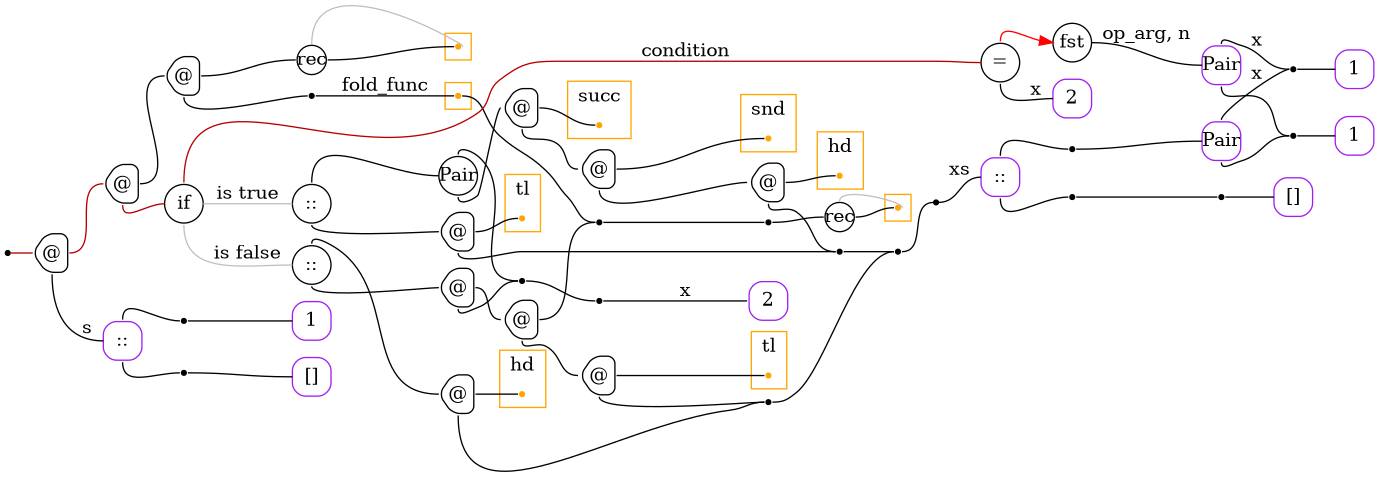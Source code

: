 digraph G {
  rankdir=LR;
  edge[arrowhead=none,arrowtail=none];
  node[fixedsize=true,shape=circle]
  size="9.201041666666667,5.219270833333334";
  labeldistance=0;
  nodesep=.175;
  ranksep=.175;

 nd1[shape=point];
   nd15[label="1",tooltip="nd15-ConstGraph",style=rounded,orientation=90,shape=square,width=.4,height=.4,color="purple"];
   nd21[label="2",tooltip="nd21-ConstGraph",style=rounded,orientation=90,shape=square,width=.4,height=.4,color="purple"];
   nd27[label="1",tooltip="nd27-ConstGraph",style=rounded,orientation=90,shape=square,width=.4,height=.4,color="purple"];
   nd32[label="[]",tooltip="nd32-ConstEmptyGraph",style=rounded,orientation=90,shape=square,width=.4,height=.4,color="purple"];
 subgraph cluster_nd174 {
   graph[style=fill,color="orange"];
   ndcluster_nd174[tooltip="nd174",orientation=90,shape=point,color="orange"];
 };
 nd379[label="rec",tooltip="nd379-RecurGraph",style=rounded,width=.3,height=.3,color="#000000"];
   subgraph cluster_nd383 {
     graph[style=fill,color="orange"];
     ndcluster_nd383[tooltip="nd383",orientation=90,shape=point,color="orange"];
   };
 nd673[label=" ",tooltip="nd673-ContractGraph",style=rounded,orientation=90,shape=point];
   nd592[label="1",tooltip="nd592-ConstGraph",style=rounded,orientation=90,shape=square,width=.4,height=.4,color="purple"];
   nd596[label="[]",tooltip="nd596-ConstEmptyGraph",style=rounded,orientation=90,shape=square,width=.4,height=.4,color="purple"];
   nd686[label="Pair",tooltip="nd686-ConstPairGraph",style=rounded,orientation=90,shape=square,width=.4,height=.4,color="purple"];
   nd692[label="::",tooltip="nd692-ConstListGraph",style=rounded,orientation=90,shape=square,width=.4,height=.4,color="purple"];
 nd696[label="rec",tooltip="nd696-RecurGraph",style=rounded,width=.3,height=.3,color="#000000"];
   subgraph cluster_nd700 {
     graph[style=fill,color="orange"];
     ndcluster_nd700[tooltip="nd700",orientation=90,shape=point,color="orange"];
   };
 nd506[label="@",tooltip="nd506-AppGraph",style=rounded,orientation=90,shape=house,width=.4,height=.4,color="#000000"];
 nd507[label="@",tooltip="nd507-AppGraph",style=rounded,orientation=90,shape=house,width=.4,height=.4,color="#000000"];
 nd508[label="@",tooltip="nd508-AppGraph",style=rounded,orientation=90,shape=house,width=.4,height=.4,color="#000000"];
 nd522[label=" ",tooltip="nd522-ContractGraph",style=rounded,orientation=90,shape=point];
   nd777[label="::",tooltip="nd777-ConstListGraph",style=rounded,orientation=90,shape=square,width=.4,height=.4,color="purple"];
 nd780[label=" ",tooltip="nd780-ContractGraph",style=rounded,orientation=90,shape=point];
 nd781[label=" ",tooltip="nd781-ContractGraph",style=rounded,orientation=90,shape=point];
 nd885[label=" ",tooltip="nd885-ContractGraph",style=rounded,orientation=90,shape=point];
 nd809[label="if",tooltip="nd809-IfGraph",style=rounded,width=.4,height=.4,color="#000000"];
 nd810[label="=",tooltip="nd810-BinOpGraph",style=rounded,width=.4,height=.4,color="#000000"];
 nd825[label="::",tooltip="nd825-BinOpGraph",style=rounded,width=.4,height=.4,color="#000000"];
 nd826[label="Pair",tooltip="nd826-BinOpGraph",style=rounded,width=.4,height=.4,color="#000000"];
 nd827[label="@",tooltip="nd827-AppGraph",style=rounded,orientation=90,shape=house,width=.4,height=.4,color="#000000"];
 subgraph cluster_nd830 {
   graph[style=fill,color="orange",label="succ"];
   ndcluster_nd830[tooltip="nd830",orientation=90,shape=point,color="orange"];
 };
 nd834[label="@",tooltip="nd834-AppGraph",style=rounded,orientation=90,shape=house,width=.4,height=.4,color="#000000"];
 subgraph cluster_nd837 {
   graph[style=fill,color="orange",label="snd"];
   ndcluster_nd837[tooltip="nd837",orientation=90,shape=point,color="orange"];
 };
 nd841[label="@",tooltip="nd841-AppGraph",style=rounded,orientation=90,shape=house,width=.4,height=.4,color="#000000"];
 subgraph cluster_nd844 {
   graph[style=fill,color="orange",label="hd"];
   ndcluster_nd844[tooltip="nd844",orientation=90,shape=point,color="orange"];
 };
 nd848[label="@",tooltip="nd848-AppGraph",style=rounded,orientation=90,shape=house,width=.4,height=.4,color="#000000"];
 subgraph cluster_nd851 {
   graph[style=fill,color="orange",label="tl"];
   ndcluster_nd851[tooltip="nd851",orientation=90,shape=point,color="orange"];
 };
 nd855[label=" ",tooltip="nd855-ContractGraph",style=rounded,orientation=90,shape=point];
 nd856[label="::",tooltip="nd856-BinOpGraph",style=rounded,width=.4,height=.4,color="#000000"];
 nd857[label="@",tooltip="nd857-AppGraph",style=rounded,orientation=90,shape=house,width=.4,height=.4,color="#000000"];
 subgraph cluster_nd860 {
   graph[style=fill,color="orange",label="hd"];
   ndcluster_nd860[tooltip="nd860",orientation=90,shape=point,color="orange"];
 };
 nd864[label="@",tooltip="nd864-AppGraph",style=rounded,orientation=90,shape=house,width=.4,height=.4,color="#000000"];
 nd865[label="@",tooltip="nd865-AppGraph",style=rounded,orientation=90,shape=house,width=.4,height=.4,color="#000000"];
 nd867[label="@",tooltip="nd867-AppGraph",style=rounded,orientation=90,shape=house,width=.4,height=.4,color="#000000"];
 subgraph cluster_nd870 {
   graph[style=fill,color="orange",label="tl"];
   ndcluster_nd870[tooltip="nd870",orientation=90,shape=point,color="orange"];
 };
 nd875[label=" ",tooltip="nd875-ContractGraph",style=rounded,orientation=90,shape=point];
 nd876[label=" ",tooltip="nd876-ContractGraph",style=rounded,orientation=90,shape=point];
 nd877[label=" ",tooltip="nd877-ContractGraph",style=rounded,orientation=90,shape=point];
 nd878[label=" ",tooltip="nd878-ContractGraph",style=rounded,orientation=90,shape=point];
 nd879[label=" ",tooltip="nd879-ContractGraph",style=rounded,orientation=90,shape=point];
 nd893[label=" ",tooltip="nd893-ContractGraph",style=rounded,orientation=90,shape=point];
   nd902[label="2",tooltip="nd902-ConstGraph",style=rounded,orientation=90,shape=square,width=.4,height=.4,color="purple"];
 nd909[label=" ",tooltip="nd909-ContractGraph",style=rounded,orientation=90,shape=point];
 nd910[label=" ",tooltip="nd910-ContractGraph",style=rounded,orientation=90,shape=point];
   nd915[label="Pair",tooltip="nd915-ConstPairGraph",style=rounded,orientation=90,shape=square,width=.4,height=.4,color="purple"];
 nd918[label=" ",tooltip="nd918-ContractGraph",style=rounded,orientation=90,shape=point];
 nd919[label=" ",tooltip="nd919-ContractGraph",style=rounded,orientation=90,shape=point];
 nd816[label="fst",tooltip="nd816-UnOpGraph",style=rounded,width=.4,height=.4,color="#000000"];

  ndcluster_nd174->nd885[tailport=e,headport=w];
  nd673->nd379[tailport=e,headport=w,color=black,arrowhead=none,arrowtail=none];
  nd780->nd27[tailport=e,headport=w];
  nd781->nd32[tailport=e,headport=w];
  nd379->ndcluster_nd383[dir=back,headport=e,tailport=n,color=grey,arrowhead=none,arrowtail=none];
  nd379->ndcluster_nd383[tailport=e,headport=w];
  nd506->nd777[label="s",tailport=s,headport=w];
  nd508->nd696[tailport=e,headport=w,color=black,arrowhead=none,arrowtail=none];
  nd507->nd508[tailport=e,headport=w];
  nd508->nd522[tailport=s,headport=w];
  nd506->nd507[tailport=e,headport=w,color="#b70000",arrowhead=none,arrowtail=none];
  nd1->nd506[label="",tailport=e,headport=w,color="#b70000",arrowhead=none,arrowtail=none];
  nd522->ndcluster_nd174[label="fold_func",tailport=e,headport=w];
  nd686->nd919[tailport=s,headport=w];
  nd692->nd909[tailport=n,headport=w];
  nd692->nd910[tailport=s,headport=w];
  nd686->nd918[label="x",tailport=n,headport=w];
  nd885->nd673[tailport=e,headport=w];
  nd918->nd15[tailport=e,headport=w];
  nd919->nd592[tailport=e,headport=w];
  nd909->nd686[tailport=e,headport=w];
  nd893->nd596[tailport=e,headport=w];
  nd696->ndcluster_nd700[dir=back,headport=e,tailport=n,color=grey,arrowhead=none,arrowtail=none];
  nd696->ndcluster_nd700[tailport=e,headport=w];
  nd777->nd780[tailport=n,headport=w];
  nd777->nd781[tailport=s,headport=w];
  nd810->nd816[tailport=n,headport=w,color=red,arrowhead=normal];
  nd816->nd915[label="op_arg, n",tailport=e,headport=w];
  nd841->ndcluster_nd844[tailport=e,headport=w];
  nd834->ndcluster_nd837[tailport=e,headport=w];
  nd834->nd841[tailport=s,headport=w];
  nd827->ndcluster_nd830[tailport=e,headport=w];
  nd827->nd834[tailport=s,headport=w];
  nd826->nd827[tailport=s,headport=w];
  nd848->ndcluster_nd851[tailport=e,headport=w];
  nd825->nd826[tailport=n,headport=w];
  nd825->nd848[tailport=s,headport=w];
  nd848->nd855[tailport=s,headport=w];
  nd841->nd855[tailport=s,headport=w];
  nd857->ndcluster_nd860[tailport=e,headport=w];
  nd867->ndcluster_nd870[tailport=e,headport=w];
  nd865->nd885[tailport=e,headport=w];
  nd865->nd867[tailport=s,headport=w];
  nd864->nd865[tailport=e,headport=w];
  nd856->nd857[tailport=n,headport=w];
  nd856->nd864[tailport=s,headport=w];
  nd867->nd875[tailport=s,headport=w];
  nd857->nd875[tailport=s,headport=w];
  nd809->nd810[label="condition",tailport=n,headport=w,color="#b70000",arrowhead=none,arrowtail=none];
  nd809->nd825[label="is true",tailport=e,headport=w,color=grey,arrowhead=none,arrowtail=none];
  nd809->nd856[label="is false",tailport=s,headport=w,color=grey,arrowhead=none,arrowtail=none];
  nd864->nd876[tailport=s,headport=w];
  nd826->nd876[tailport=n,headport=w];
  nd875->nd877[tailport=e,headport=w];
  nd855->nd877[tailport=e,headport=w];
  nd810->nd902[label="x",tailport=s,headport=w];
  nd876->nd878[tailport=e,headport=w];
  nd877->nd879[tailport=e,headport=w];
  nd507->nd809[label="",tailport=s,headport=w,color="#b70000",arrowhead=none,arrowtail=none];
  nd878->nd21[label="x",tailport=e,headport=w];
  nd879->nd692[label="xs",tailport=e,headport=w];
  nd910->nd893[tailport=e,headport=w];
  nd915->nd918[label="x",tailport=n,headport=w];
  nd915->nd919[tailport=s,headport=w];
}